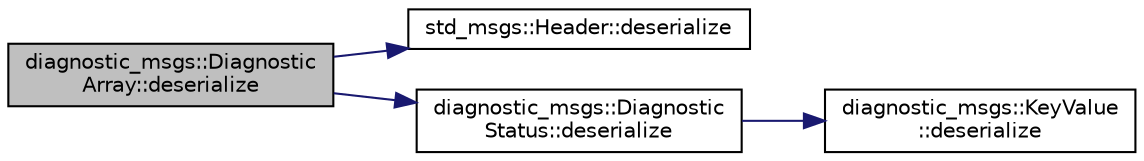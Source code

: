 digraph "diagnostic_msgs::DiagnosticArray::deserialize"
{
  edge [fontname="Helvetica",fontsize="10",labelfontname="Helvetica",labelfontsize="10"];
  node [fontname="Helvetica",fontsize="10",shape=record];
  rankdir="LR";
  Node1 [label="diagnostic_msgs::Diagnostic\lArray::deserialize",height=0.2,width=0.4,color="black", fillcolor="grey75", style="filled" fontcolor="black"];
  Node1 -> Node2 [color="midnightblue",fontsize="10",style="solid",fontname="Helvetica"];
  Node2 [label="std_msgs::Header::deserialize",height=0.2,width=0.4,color="black", fillcolor="white", style="filled",URL="$classstd__msgs_1_1_header.html#a077354cf11d752b6f4fc7c437ec29ac2"];
  Node1 -> Node3 [color="midnightblue",fontsize="10",style="solid",fontname="Helvetica"];
  Node3 [label="diagnostic_msgs::Diagnostic\lStatus::deserialize",height=0.2,width=0.4,color="black", fillcolor="white", style="filled",URL="$classdiagnostic__msgs_1_1_diagnostic_status.html#ac723a23cb2c2d9113e04930502ae7231"];
  Node3 -> Node4 [color="midnightblue",fontsize="10",style="solid",fontname="Helvetica"];
  Node4 [label="diagnostic_msgs::KeyValue\l::deserialize",height=0.2,width=0.4,color="black", fillcolor="white", style="filled",URL="$classdiagnostic__msgs_1_1_key_value.html#a1e50c55174d7f7d383260e6cbe98f39c"];
}
